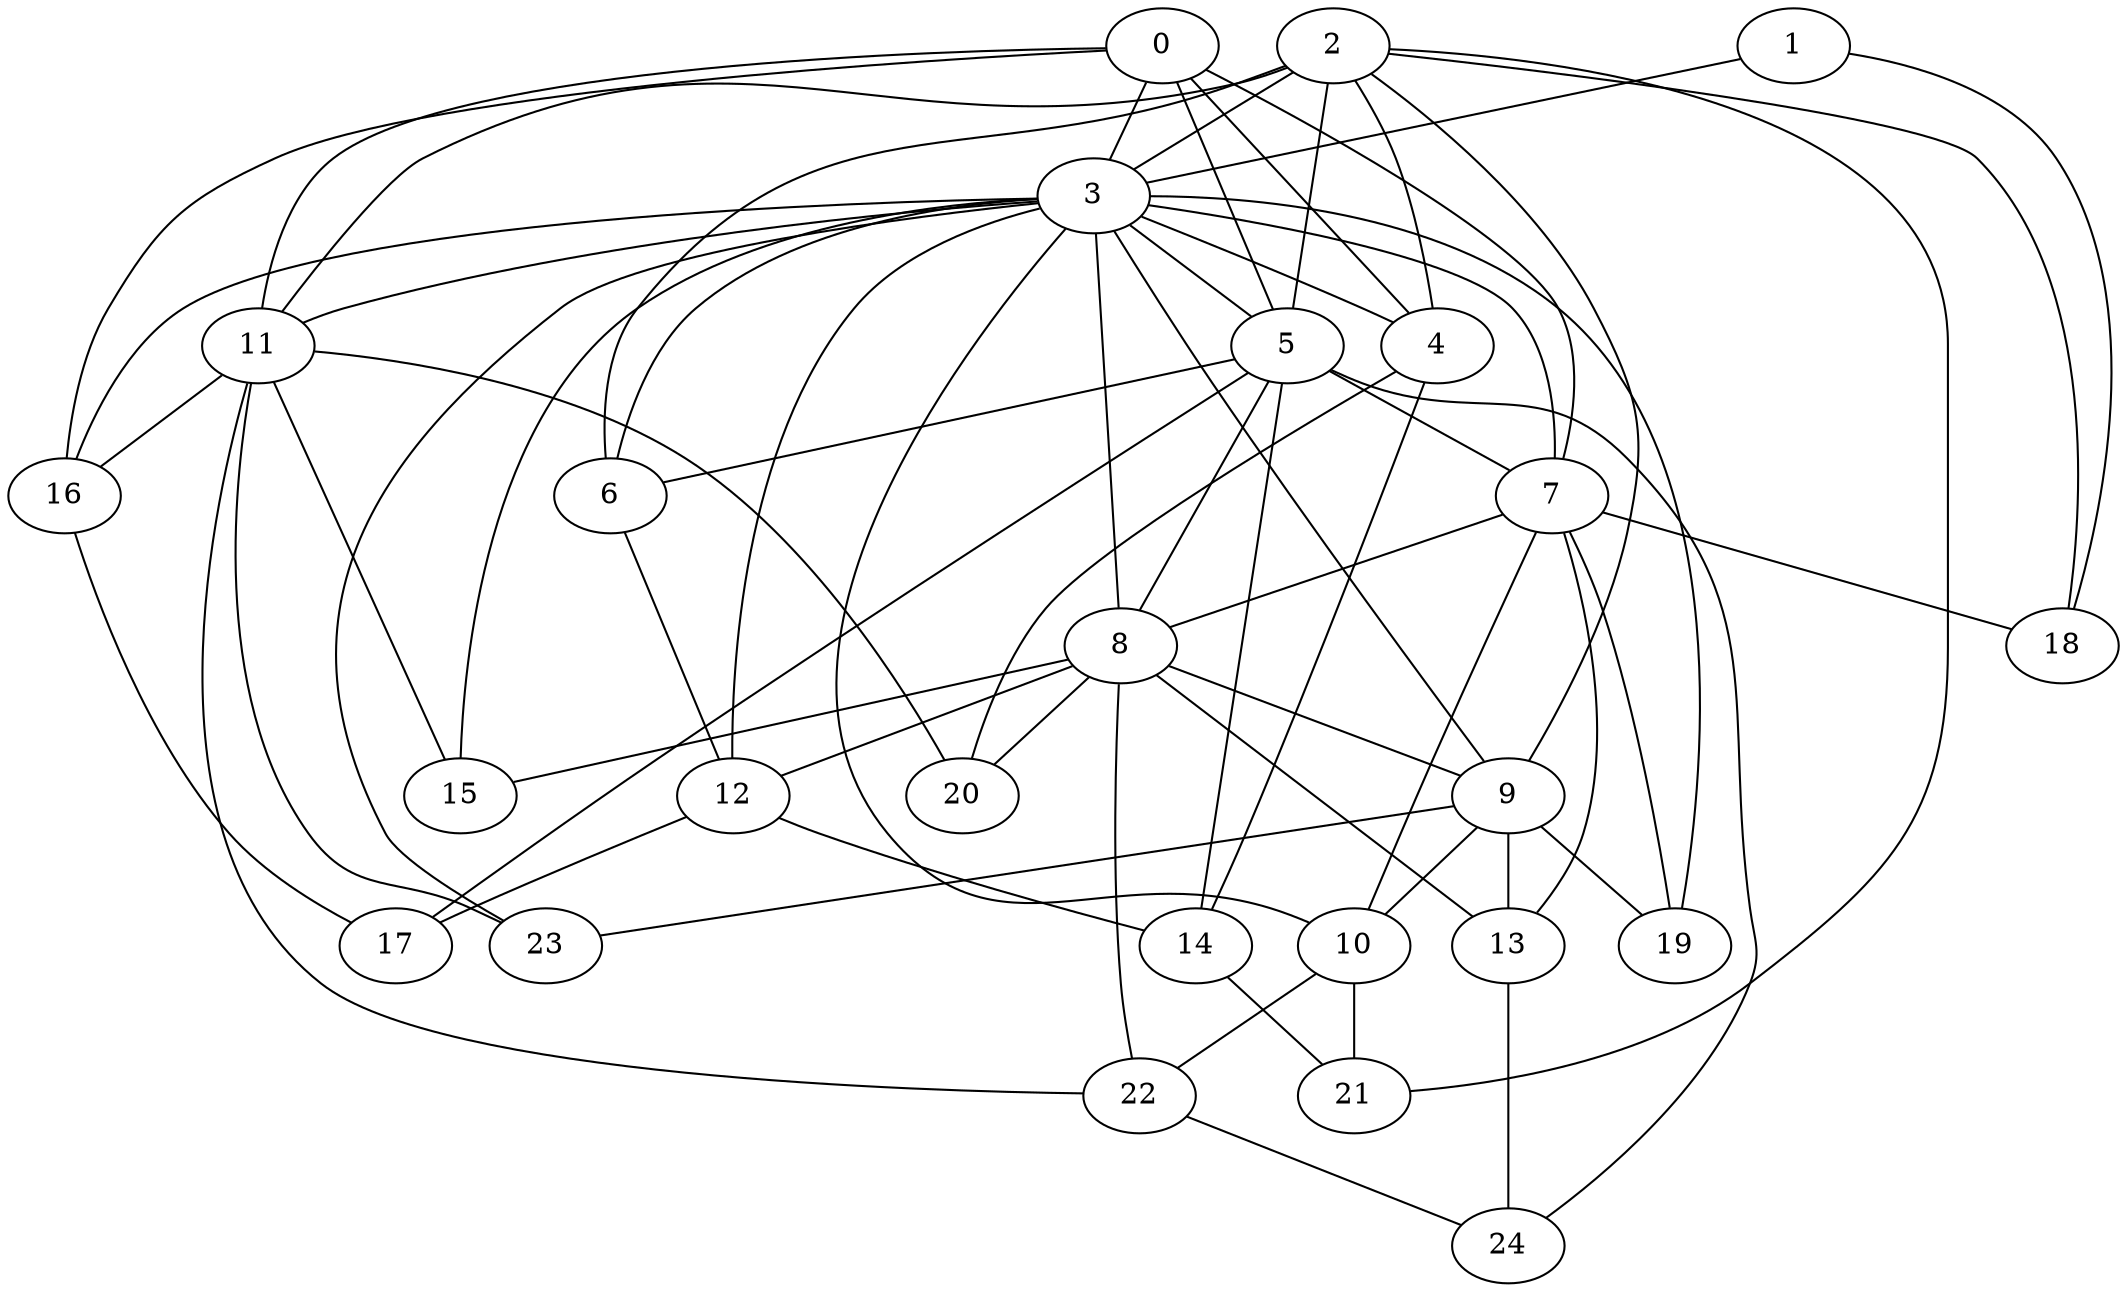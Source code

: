 strict graph "barabasi_albert_graph(25,3)" {
0;
1;
2;
3;
4;
5;
6;
7;
8;
9;
10;
11;
12;
13;
14;
15;
16;
17;
18;
19;
20;
21;
22;
23;
24;
0 -- 3  [is_available=True, prob="0.974833050263"];
0 -- 4  [is_available=True, prob="0.41149602838"];
0 -- 5  [is_available=True, prob="0.298119977389"];
0 -- 7  [is_available=True, prob="0.0787989103922"];
0 -- 11  [is_available=True, prob="0.614093578316"];
0 -- 16  [is_available=True, prob="0.872613642538"];
1 -- 18  [is_available=True, prob="1.0"];
1 -- 3  [is_available=True, prob="0.0984316766015"];
2 -- 3  [is_available=True, prob="1.0"];
2 -- 4  [is_available=True, prob="0.751796499998"];
2 -- 5  [is_available=True, prob="0.0853682158181"];
2 -- 6  [is_available=True, prob="1.0"];
2 -- 9  [is_available=True, prob="0.276239456622"];
2 -- 11  [is_available=True, prob="0.794106246973"];
2 -- 18  [is_available=True, prob="0.682698032122"];
2 -- 21  [is_available=True, prob="0.665218974892"];
3 -- 4  [is_available=True, prob="0.431653060626"];
3 -- 5  [is_available=True, prob="0.30462575646"];
3 -- 6  [is_available=True, prob="1.0"];
3 -- 7  [is_available=True, prob="0.610683414031"];
3 -- 8  [is_available=True, prob="0.473195895001"];
3 -- 9  [is_available=True, prob="1.0"];
3 -- 10  [is_available=True, prob="1.0"];
3 -- 11  [is_available=True, prob="0.778500160548"];
3 -- 12  [is_available=True, prob="0.941188976012"];
3 -- 15  [is_available=True, prob="1.0"];
3 -- 16  [is_available=True, prob="0.894332793351"];
3 -- 19  [is_available=True, prob="1.0"];
3 -- 23  [is_available=True, prob="1.0"];
4 -- 20  [is_available=True, prob="0.66675944924"];
4 -- 14  [is_available=True, prob="0.0269877354328"];
5 -- 6  [is_available=True, prob="0.195782934606"];
5 -- 7  [is_available=True, prob="0.574383906653"];
5 -- 8  [is_available=True, prob="1.0"];
5 -- 14  [is_available=True, prob="1.0"];
5 -- 17  [is_available=True, prob="1.0"];
5 -- 24  [is_available=True, prob="0.475384109477"];
6 -- 12  [is_available=True, prob="1.0"];
7 -- 8  [is_available=True, prob="1.0"];
7 -- 10  [is_available=True, prob="1.0"];
7 -- 13  [is_available=True, prob="0.3449095596"];
7 -- 18  [is_available=True, prob="0.310334691172"];
7 -- 19  [is_available=True, prob="1.0"];
8 -- 9  [is_available=True, prob="1.0"];
8 -- 12  [is_available=True, prob="0.101215674147"];
8 -- 13  [is_available=True, prob="0.288126415907"];
8 -- 15  [is_available=True, prob="0.0395917453916"];
8 -- 20  [is_available=True, prob="0.285402449868"];
8 -- 22  [is_available=True, prob="0.93121181361"];
9 -- 10  [is_available=True, prob="1.0"];
9 -- 13  [is_available=True, prob="0.997091552994"];
9 -- 19  [is_available=True, prob="1.0"];
9 -- 23  [is_available=True, prob="0.699963112076"];
10 -- 21  [is_available=True, prob="0.999999636842"];
10 -- 22  [is_available=True, prob="1.0"];
11 -- 15  [is_available=True, prob="0.139729487021"];
11 -- 16  [is_available=True, prob="0.37942850139"];
11 -- 20  [is_available=True, prob="0.710664122889"];
11 -- 22  [is_available=True, prob="0.0324684964206"];
11 -- 23  [is_available=True, prob="0.874626627925"];
12 -- 17  [is_available=True, prob="1.0"];
12 -- 14  [is_available=True, prob="0.847698457172"];
13 -- 24  [is_available=True, prob="0.180491329937"];
14 -- 21  [is_available=True, prob="0.679504943604"];
16 -- 17  [is_available=True, prob="1.0"];
22 -- 24  [is_available=True, prob="0.857811034583"];
}
